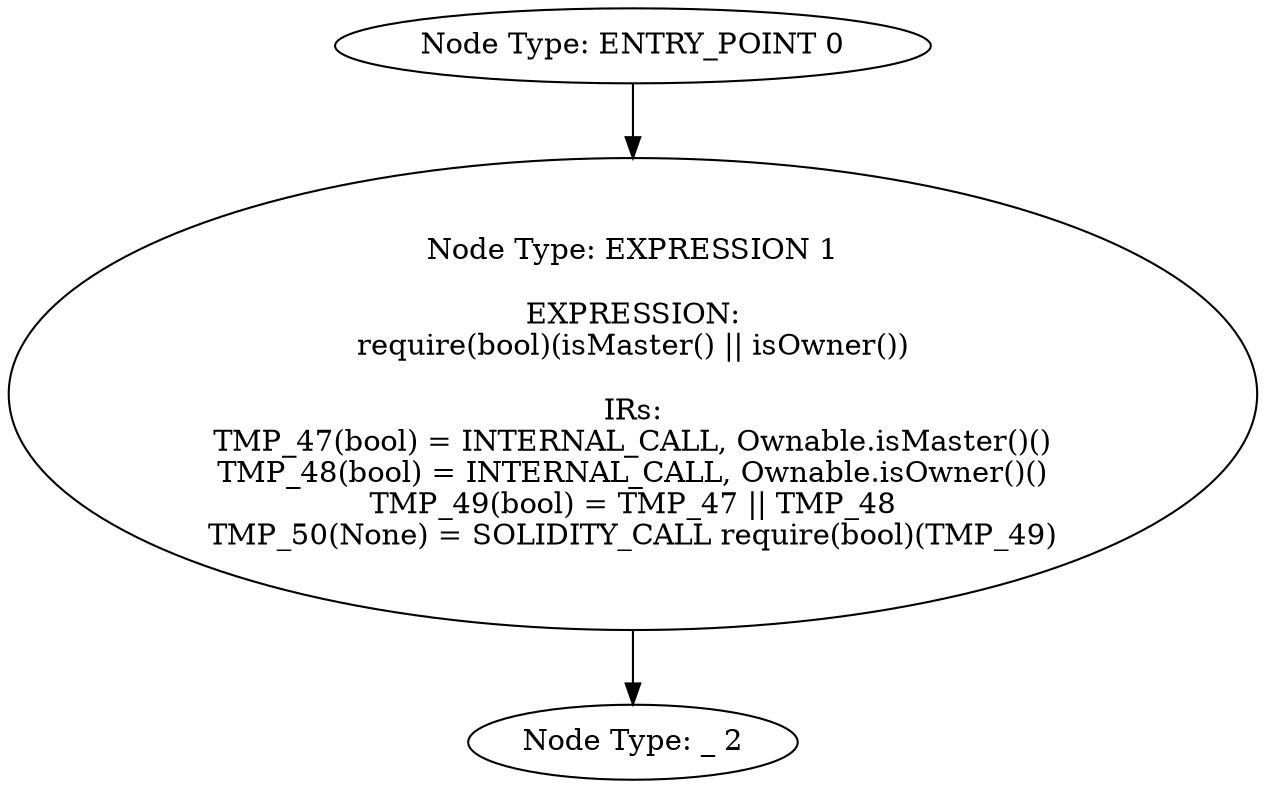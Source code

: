 digraph{
0[label="Node Type: ENTRY_POINT 0
"];
0->1;
1[label="Node Type: EXPRESSION 1

EXPRESSION:
require(bool)(isMaster() || isOwner())

IRs:
TMP_47(bool) = INTERNAL_CALL, Ownable.isMaster()()
TMP_48(bool) = INTERNAL_CALL, Ownable.isOwner()()
TMP_49(bool) = TMP_47 || TMP_48
TMP_50(None) = SOLIDITY_CALL require(bool)(TMP_49)"];
1->2;
2[label="Node Type: _ 2
"];
}
